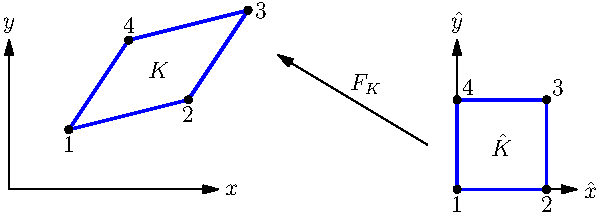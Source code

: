 size(300,0);

pair z1 = (0.2, 0.2);
pair z2 = (0.6, 0.3);
pair z4 = (0.4, 0.5);
pair z3 = z2 + (z4-z1); 

pen pt = blue + linewidth(1.3);
draw(z1--z2--z3--z4--cycle, pt);

pen pd = linewidth(4);
dot(z1,pd);
dot(z2,pd);
dot(z3,pd);
dot(z4,pd);

label("$1$", z1, S);
label("$2$", z2, S);
label("$3$", z3, E);
label("$4$", z4, N);
label("$K$", 0.25*(z1+z2+z3+z4));

draw(Label("$x$",EndPoint), (0,0)--(0.7,0), Arrow);
draw(Label("$y$",EndPoint), (0,0)--(0,0.5), Arrow);

pair a1 = (1.5,0);
pair a2 = a1 + (0.3,0);
pair a3 = a1 + (0.3,0.3);
pair a4 = a1 + (0,0.3);


draw(Label("$\hat{x}$",EndPoint), a1--(a1+(0.4,0.0)), Arrow);
draw(Label("$\hat{y}$",EndPoint), a1--(a1+(0.0,0.5)), Arrow);

draw(a1--a2--a3--a4--cycle, pt);

dot(a1,pd);
dot(a2,pd);
dot(a3,pd);
dot(a4,pd);

label("$1$", a1, S);
label("$2$", a2, S);
label("$3$", a3, NE);
label("$4$", a4, NE);
label("$\hat{K}$", 0.25*(a1+a2+a3+a4));

pair p1 = a1 + (-0.1,0.15);
pair p2 = p1 + (-0.5,0.30);
draw(Label("$F_K$",MidPoint), p1--p2, Arrow);
